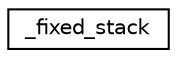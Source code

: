 digraph "Graphical Class Hierarchy"
{
  edge [fontname="Helvetica",fontsize="10",labelfontname="Helvetica",labelfontsize="10"];
  node [fontname="Helvetica",fontsize="10",shape=record];
  rankdir="LR";
  Node1 [label="_fixed_stack",height=0.2,width=0.4,color="black", fillcolor="white", style="filled",URL="$struct__fixed__stack.html"];
}
